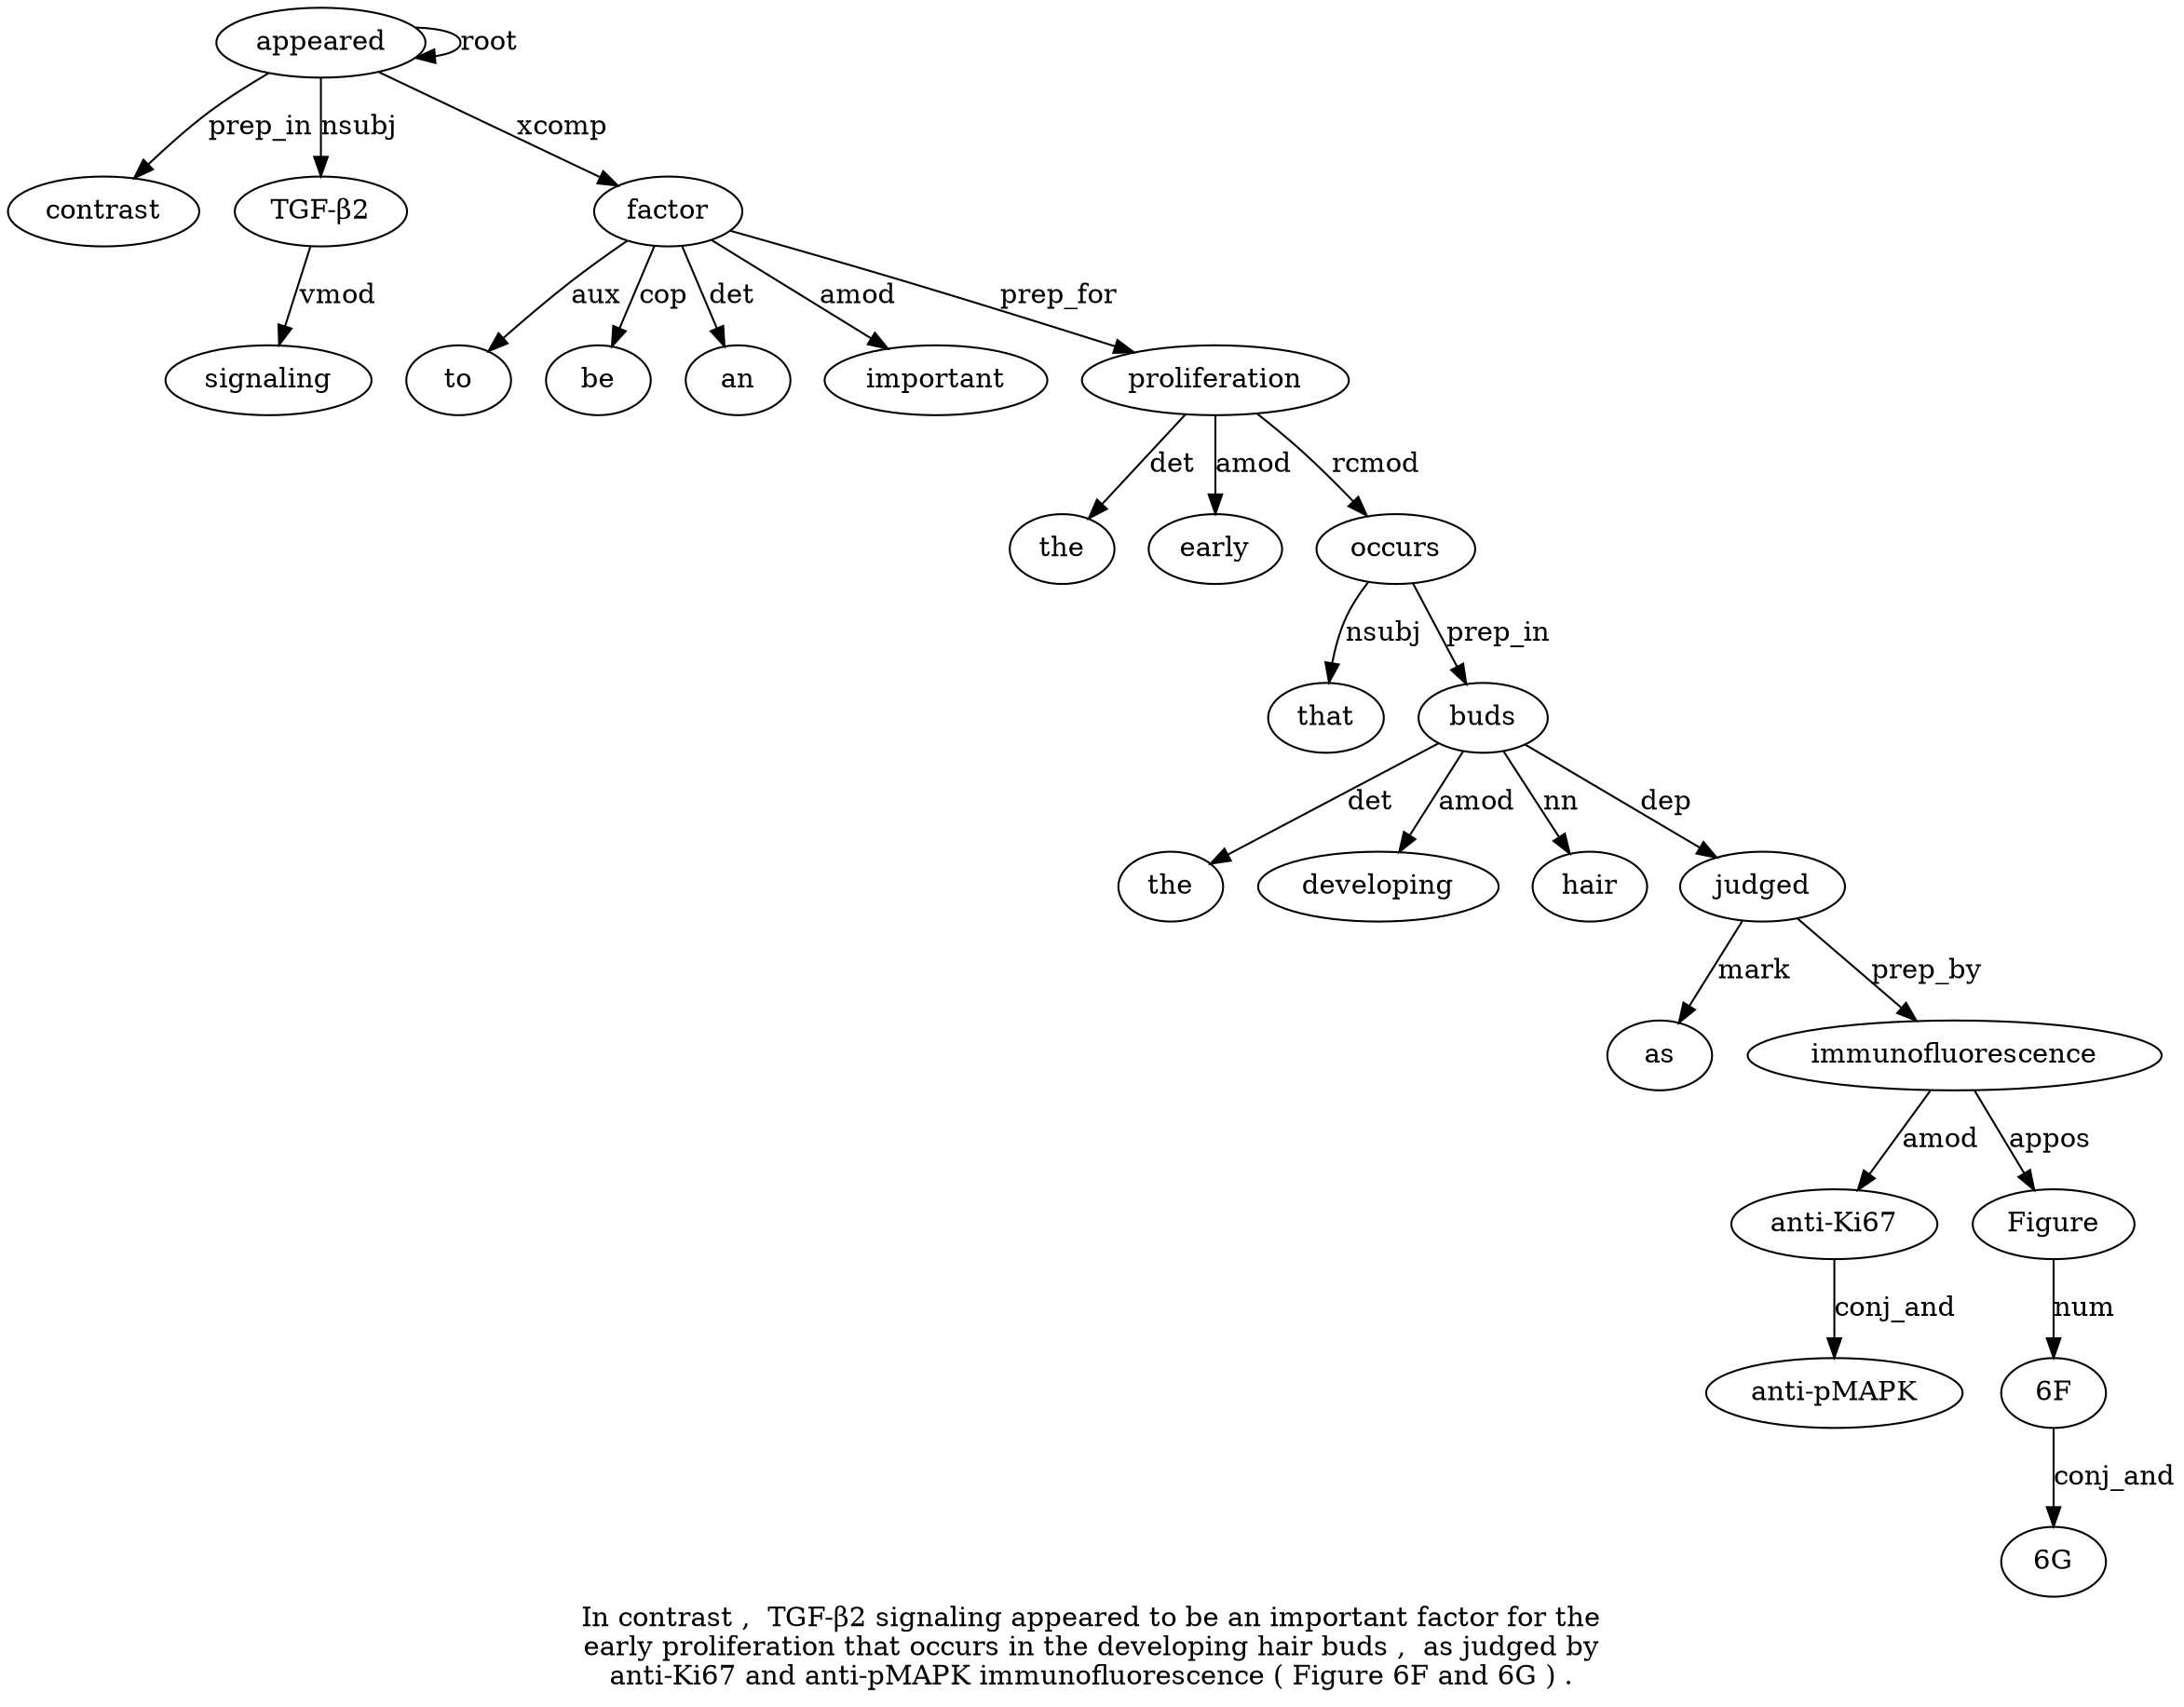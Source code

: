 digraph "In contrast ,  TGF-β2 signaling appeared to be an important factor for the early proliferation that occurs in the developing hair buds ,  as judged by anti-Ki67 and anti-pMAPK immunofluorescence ( Figure 6F and 6G ) ." {
label="In contrast ,  TGF-β2 signaling appeared to be an important factor for the
early proliferation that occurs in the developing hair buds ,  as judged by
anti-Ki67 and anti-pMAPK immunofluorescence ( Figure 6F and 6G ) .";
appeared6 [style=filled, fillcolor=white, label=appeared];
contrast2 [style=filled, fillcolor=white, label=contrast];
appeared6 -> contrast2  [label=prep_in];
"TGF-β24" [style=filled, fillcolor=white, label="TGF-β2"];
appeared6 -> "TGF-β24"  [label=nsubj];
signaling5 [style=filled, fillcolor=white, label=signaling];
"TGF-β24" -> signaling5  [label=vmod];
appeared6 -> appeared6  [label=root];
factor11 [style=filled, fillcolor=white, label=factor];
to7 [style=filled, fillcolor=white, label=to];
factor11 -> to7  [label=aux];
be8 [style=filled, fillcolor=white, label=be];
factor11 -> be8  [label=cop];
an9 [style=filled, fillcolor=white, label=an];
factor11 -> an9  [label=det];
important10 [style=filled, fillcolor=white, label=important];
factor11 -> important10  [label=amod];
appeared6 -> factor11  [label=xcomp];
proliferation15 [style=filled, fillcolor=white, label=proliferation];
the13 [style=filled, fillcolor=white, label=the];
proliferation15 -> the13  [label=det];
early14 [style=filled, fillcolor=white, label=early];
proliferation15 -> early14  [label=amod];
factor11 -> proliferation15  [label=prep_for];
occurs17 [style=filled, fillcolor=white, label=occurs];
that16 [style=filled, fillcolor=white, label=that];
occurs17 -> that16  [label=nsubj];
proliferation15 -> occurs17  [label=rcmod];
buds22 [style=filled, fillcolor=white, label=buds];
the19 [style=filled, fillcolor=white, label=the];
buds22 -> the19  [label=det];
developing20 [style=filled, fillcolor=white, label=developing];
buds22 -> developing20  [label=amod];
hair21 [style=filled, fillcolor=white, label=hair];
buds22 -> hair21  [label=nn];
occurs17 -> buds22  [label=prep_in];
judged25 [style=filled, fillcolor=white, label=judged];
as24 [style=filled, fillcolor=white, label=as];
judged25 -> as24  [label=mark];
buds22 -> judged25  [label=dep];
immunofluorescence30 [style=filled, fillcolor=white, label=immunofluorescence];
"anti-Ki672" [style=filled, fillcolor=white, label="anti-Ki67"];
immunofluorescence30 -> "anti-Ki672"  [label=amod];
"anti-pMAPK29" [style=filled, fillcolor=white, label="anti-pMAPK"];
"anti-Ki672" -> "anti-pMAPK29"  [label=conj_and];
judged25 -> immunofluorescence30  [label=prep_by];
Figure32 [style=filled, fillcolor=white, label=Figure];
immunofluorescence30 -> Figure32  [label=appos];
"6F33" [style=filled, fillcolor=white, label="6F"];
Figure32 -> "6F33"  [label=num];
"6G35" [style=filled, fillcolor=white, label="6G"];
"6F33" -> "6G35"  [label=conj_and];
}
